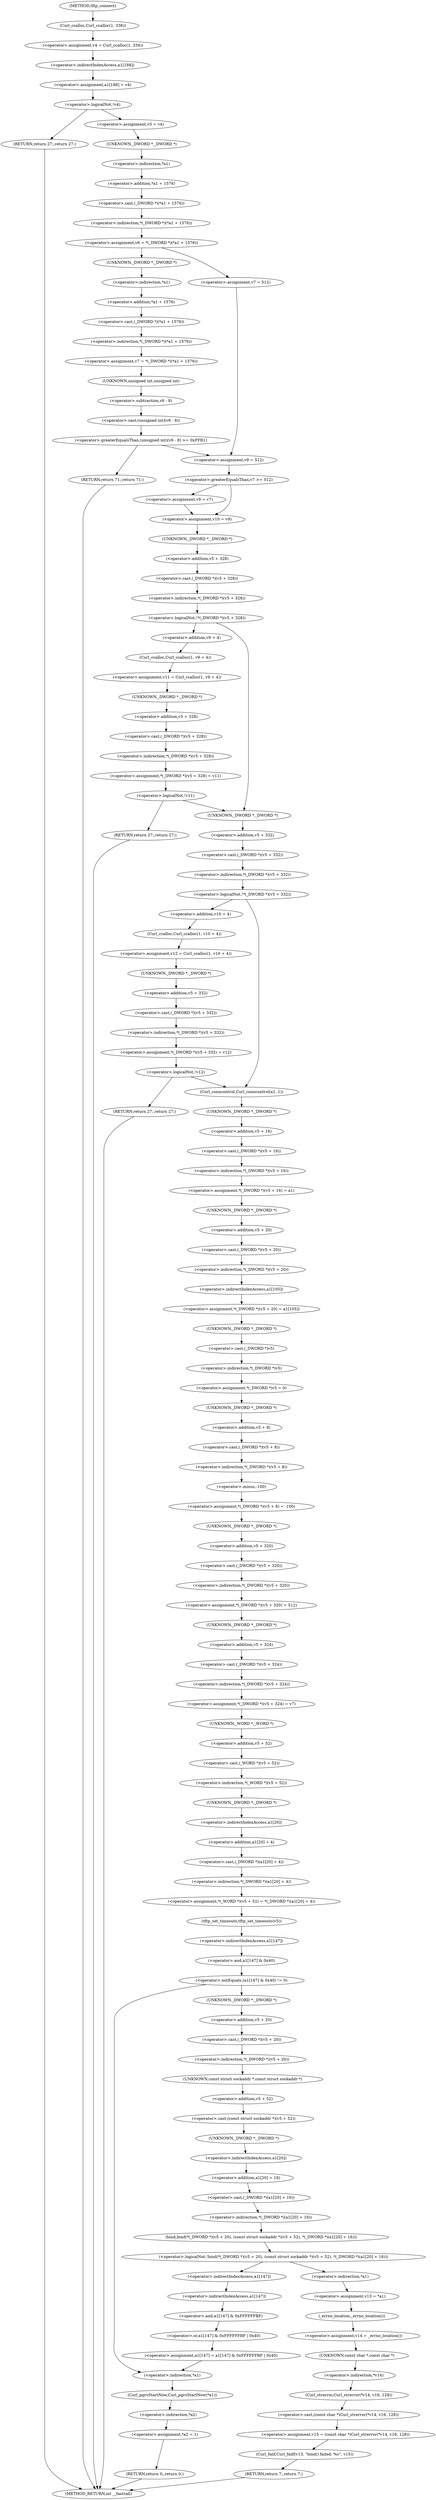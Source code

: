 digraph tftp_connect {  
"1000129" [label = "(<operator>.assignment,v4 = Curl_ccalloc(1, 336))" ]
"1000131" [label = "(Curl_ccalloc,Curl_ccalloc(1, 336))" ]
"1000134" [label = "(<operator>.assignment,a1[188] = v4)" ]
"1000135" [label = "(<operator>.indirectIndexAccess,a1[188])" ]
"1000140" [label = "(<operator>.logicalNot,!v4)" ]
"1000142" [label = "(RETURN,return 27;,return 27;)" ]
"1000144" [label = "(<operator>.assignment,v5 = v4)" ]
"1000147" [label = "(<operator>.assignment,v6 = *(_DWORD *)(*a1 + 1576))" ]
"1000149" [label = "(<operator>.indirection,*(_DWORD *)(*a1 + 1576))" ]
"1000150" [label = "(<operator>.cast,(_DWORD *)(*a1 + 1576))" ]
"1000151" [label = "(UNKNOWN,_DWORD *,_DWORD *)" ]
"1000152" [label = "(<operator>.addition,*a1 + 1576)" ]
"1000153" [label = "(<operator>.indirection,*a1)" ]
"1000159" [label = "(<operator>.assignment,v7 = *(_DWORD *)(*a1 + 1576))" ]
"1000161" [label = "(<operator>.indirection,*(_DWORD *)(*a1 + 1576))" ]
"1000162" [label = "(<operator>.cast,(_DWORD *)(*a1 + 1576))" ]
"1000163" [label = "(UNKNOWN,_DWORD *,_DWORD *)" ]
"1000164" [label = "(<operator>.addition,*a1 + 1576)" ]
"1000165" [label = "(<operator>.indirection,*a1)" ]
"1000169" [label = "(<operator>.greaterEqualsThan,(unsigned int)(v6 - 8) >= 0xFFB1)" ]
"1000170" [label = "(<operator>.cast,(unsigned int)(v6 - 8))" ]
"1000171" [label = "(UNKNOWN,unsigned int,unsigned int)" ]
"1000172" [label = "(<operator>.subtraction,v6 - 8)" ]
"1000176" [label = "(RETURN,return 71;,return 71;)" ]
"1000180" [label = "(<operator>.assignment,v7 = 512)" ]
"1000183" [label = "(<operator>.assignment,v9 = 512)" ]
"1000187" [label = "(<operator>.greaterEqualsThan,v7 >= 512)" ]
"1000190" [label = "(<operator>.assignment,v9 = v7)" ]
"1000193" [label = "(<operator>.assignment,v10 = v9)" ]
"1000197" [label = "(<operator>.logicalNot,!*(_DWORD *)(v5 + 328))" ]
"1000198" [label = "(<operator>.indirection,*(_DWORD *)(v5 + 328))" ]
"1000199" [label = "(<operator>.cast,(_DWORD *)(v5 + 328))" ]
"1000200" [label = "(UNKNOWN,_DWORD *,_DWORD *)" ]
"1000201" [label = "(<operator>.addition,v5 + 328)" ]
"1000205" [label = "(<operator>.assignment,v11 = Curl_ccalloc(1, v9 + 4))" ]
"1000207" [label = "(Curl_ccalloc,Curl_ccalloc(1, v9 + 4))" ]
"1000209" [label = "(<operator>.addition,v9 + 4)" ]
"1000212" [label = "(<operator>.assignment,*(_DWORD *)(v5 + 328) = v11)" ]
"1000213" [label = "(<operator>.indirection,*(_DWORD *)(v5 + 328))" ]
"1000214" [label = "(<operator>.cast,(_DWORD *)(v5 + 328))" ]
"1000215" [label = "(UNKNOWN,_DWORD *,_DWORD *)" ]
"1000216" [label = "(<operator>.addition,v5 + 328)" ]
"1000221" [label = "(<operator>.logicalNot,!v11)" ]
"1000223" [label = "(RETURN,return 27;,return 27;)" ]
"1000226" [label = "(<operator>.logicalNot,!*(_DWORD *)(v5 + 332))" ]
"1000227" [label = "(<operator>.indirection,*(_DWORD *)(v5 + 332))" ]
"1000228" [label = "(<operator>.cast,(_DWORD *)(v5 + 332))" ]
"1000229" [label = "(UNKNOWN,_DWORD *,_DWORD *)" ]
"1000230" [label = "(<operator>.addition,v5 + 332)" ]
"1000234" [label = "(<operator>.assignment,v12 = Curl_ccalloc(1, v10 + 4))" ]
"1000236" [label = "(Curl_ccalloc,Curl_ccalloc(1, v10 + 4))" ]
"1000238" [label = "(<operator>.addition,v10 + 4)" ]
"1000241" [label = "(<operator>.assignment,*(_DWORD *)(v5 + 332) = v12)" ]
"1000242" [label = "(<operator>.indirection,*(_DWORD *)(v5 + 332))" ]
"1000243" [label = "(<operator>.cast,(_DWORD *)(v5 + 332))" ]
"1000244" [label = "(UNKNOWN,_DWORD *,_DWORD *)" ]
"1000245" [label = "(<operator>.addition,v5 + 332)" ]
"1000250" [label = "(<operator>.logicalNot,!v12)" ]
"1000252" [label = "(RETURN,return 27;,return 27;)" ]
"1000254" [label = "(Curl_conncontrol,Curl_conncontrol(a1, 1))" ]
"1000257" [label = "(<operator>.assignment,*(_DWORD *)(v5 + 16) = a1)" ]
"1000258" [label = "(<operator>.indirection,*(_DWORD *)(v5 + 16))" ]
"1000259" [label = "(<operator>.cast,(_DWORD *)(v5 + 16))" ]
"1000260" [label = "(UNKNOWN,_DWORD *,_DWORD *)" ]
"1000261" [label = "(<operator>.addition,v5 + 16)" ]
"1000265" [label = "(<operator>.assignment,*(_DWORD *)(v5 + 20) = a1[105])" ]
"1000266" [label = "(<operator>.indirection,*(_DWORD *)(v5 + 20))" ]
"1000267" [label = "(<operator>.cast,(_DWORD *)(v5 + 20))" ]
"1000268" [label = "(UNKNOWN,_DWORD *,_DWORD *)" ]
"1000269" [label = "(<operator>.addition,v5 + 20)" ]
"1000272" [label = "(<operator>.indirectIndexAccess,a1[105])" ]
"1000275" [label = "(<operator>.assignment,*(_DWORD *)v5 = 0)" ]
"1000276" [label = "(<operator>.indirection,*(_DWORD *)v5)" ]
"1000277" [label = "(<operator>.cast,(_DWORD *)v5)" ]
"1000278" [label = "(UNKNOWN,_DWORD *,_DWORD *)" ]
"1000281" [label = "(<operator>.assignment,*(_DWORD *)(v5 + 8) = -100)" ]
"1000282" [label = "(<operator>.indirection,*(_DWORD *)(v5 + 8))" ]
"1000283" [label = "(<operator>.cast,(_DWORD *)(v5 + 8))" ]
"1000284" [label = "(UNKNOWN,_DWORD *,_DWORD *)" ]
"1000285" [label = "(<operator>.addition,v5 + 8)" ]
"1000288" [label = "(<operator>.minus,-100)" ]
"1000290" [label = "(<operator>.assignment,*(_DWORD *)(v5 + 320) = 512)" ]
"1000291" [label = "(<operator>.indirection,*(_DWORD *)(v5 + 320))" ]
"1000292" [label = "(<operator>.cast,(_DWORD *)(v5 + 320))" ]
"1000293" [label = "(UNKNOWN,_DWORD *,_DWORD *)" ]
"1000294" [label = "(<operator>.addition,v5 + 320)" ]
"1000298" [label = "(<operator>.assignment,*(_DWORD *)(v5 + 324) = v7)" ]
"1000299" [label = "(<operator>.indirection,*(_DWORD *)(v5 + 324))" ]
"1000300" [label = "(<operator>.cast,(_DWORD *)(v5 + 324))" ]
"1000301" [label = "(UNKNOWN,_DWORD *,_DWORD *)" ]
"1000302" [label = "(<operator>.addition,v5 + 324)" ]
"1000306" [label = "(<operator>.assignment,*(_WORD *)(v5 + 52) = *(_DWORD *)(a1[20] + 4))" ]
"1000307" [label = "(<operator>.indirection,*(_WORD *)(v5 + 52))" ]
"1000308" [label = "(<operator>.cast,(_WORD *)(v5 + 52))" ]
"1000309" [label = "(UNKNOWN,_WORD *,_WORD *)" ]
"1000310" [label = "(<operator>.addition,v5 + 52)" ]
"1000313" [label = "(<operator>.indirection,*(_DWORD *)(a1[20] + 4))" ]
"1000314" [label = "(<operator>.cast,(_DWORD *)(a1[20] + 4))" ]
"1000315" [label = "(UNKNOWN,_DWORD *,_DWORD *)" ]
"1000316" [label = "(<operator>.addition,a1[20] + 4)" ]
"1000317" [label = "(<operator>.indirectIndexAccess,a1[20])" ]
"1000321" [label = "(tftp_set_timeouts,tftp_set_timeouts(v5))" ]
"1000324" [label = "(<operator>.notEquals,(a1[147] & 0x40) != 0)" ]
"1000325" [label = "(<operator>.and,a1[147] & 0x40)" ]
"1000326" [label = "(<operator>.indirectIndexAccess,a1[147])" ]
"1000333" [label = "(Curl_pgrsStartNow,Curl_pgrsStartNow(*a1))" ]
"1000334" [label = "(<operator>.indirection,*a1)" ]
"1000336" [label = "(<operator>.assignment,*a2 = 1)" ]
"1000337" [label = "(<operator>.indirection,*a2)" ]
"1000340" [label = "(RETURN,return 0;,return 0;)" ]
"1000343" [label = "(<operator>.logicalNot,!bind(*(_DWORD *)(v5 + 20), (const struct sockaddr *)(v5 + 52), *(_DWORD *)(a1[20] + 16)))" ]
"1000344" [label = "(bind,bind(*(_DWORD *)(v5 + 20), (const struct sockaddr *)(v5 + 52), *(_DWORD *)(a1[20] + 16)))" ]
"1000345" [label = "(<operator>.indirection,*(_DWORD *)(v5 + 20))" ]
"1000346" [label = "(<operator>.cast,(_DWORD *)(v5 + 20))" ]
"1000347" [label = "(UNKNOWN,_DWORD *,_DWORD *)" ]
"1000348" [label = "(<operator>.addition,v5 + 20)" ]
"1000351" [label = "(<operator>.cast,(const struct sockaddr *)(v5 + 52))" ]
"1000352" [label = "(UNKNOWN,const struct sockaddr *,const struct sockaddr *)" ]
"1000353" [label = "(<operator>.addition,v5 + 52)" ]
"1000356" [label = "(<operator>.indirection,*(_DWORD *)(a1[20] + 16))" ]
"1000357" [label = "(<operator>.cast,(_DWORD *)(a1[20] + 16))" ]
"1000358" [label = "(UNKNOWN,_DWORD *,_DWORD *)" ]
"1000359" [label = "(<operator>.addition,a1[20] + 16)" ]
"1000360" [label = "(<operator>.indirectIndexAccess,a1[20])" ]
"1000365" [label = "(<operator>.assignment,a1[147] = a1[147] & 0xFFFFFFBF | 0x40)" ]
"1000366" [label = "(<operator>.indirectIndexAccess,a1[147])" ]
"1000369" [label = "(<operator>.or,a1[147] & 0xFFFFFFBF | 0x40)" ]
"1000370" [label = "(<operator>.and,a1[147] & 0xFFFFFFBF)" ]
"1000371" [label = "(<operator>.indirectIndexAccess,a1[147])" ]
"1000377" [label = "(<operator>.assignment,v13 = *a1)" ]
"1000379" [label = "(<operator>.indirection,*a1)" ]
"1000381" [label = "(<operator>.assignment,v14 = _errno_location())" ]
"1000383" [label = "(_errno_location,_errno_location())" ]
"1000384" [label = "(<operator>.assignment,v15 = (const char *)Curl_strerror(*v14, v16, 128))" ]
"1000386" [label = "(<operator>.cast,(const char *)Curl_strerror(*v14, v16, 128))" ]
"1000387" [label = "(UNKNOWN,const char *,const char *)" ]
"1000388" [label = "(Curl_strerror,Curl_strerror(*v14, v16, 128))" ]
"1000389" [label = "(<operator>.indirection,*v14)" ]
"1000393" [label = "(Curl_failf,Curl_failf(v13, \"bind() failed; %s\", v15))" ]
"1000397" [label = "(RETURN,return 7;,return 7;)" ]
"1000113" [label = "(METHOD,tftp_connect)" ]
"1000399" [label = "(METHOD_RETURN,int __fastcall)" ]
  "1000129" -> "1000135" 
  "1000131" -> "1000129" 
  "1000134" -> "1000140" 
  "1000135" -> "1000134" 
  "1000140" -> "1000142" 
  "1000140" -> "1000144" 
  "1000142" -> "1000399" 
  "1000144" -> "1000151" 
  "1000147" -> "1000163" 
  "1000147" -> "1000180" 
  "1000149" -> "1000147" 
  "1000150" -> "1000149" 
  "1000151" -> "1000153" 
  "1000152" -> "1000150" 
  "1000153" -> "1000152" 
  "1000159" -> "1000171" 
  "1000161" -> "1000159" 
  "1000162" -> "1000161" 
  "1000163" -> "1000165" 
  "1000164" -> "1000162" 
  "1000165" -> "1000164" 
  "1000169" -> "1000176" 
  "1000169" -> "1000183" 
  "1000170" -> "1000169" 
  "1000171" -> "1000172" 
  "1000172" -> "1000170" 
  "1000176" -> "1000399" 
  "1000180" -> "1000183" 
  "1000183" -> "1000187" 
  "1000187" -> "1000190" 
  "1000187" -> "1000193" 
  "1000190" -> "1000193" 
  "1000193" -> "1000200" 
  "1000197" -> "1000229" 
  "1000197" -> "1000209" 
  "1000198" -> "1000197" 
  "1000199" -> "1000198" 
  "1000200" -> "1000201" 
  "1000201" -> "1000199" 
  "1000205" -> "1000215" 
  "1000207" -> "1000205" 
  "1000209" -> "1000207" 
  "1000212" -> "1000221" 
  "1000213" -> "1000212" 
  "1000214" -> "1000213" 
  "1000215" -> "1000216" 
  "1000216" -> "1000214" 
  "1000221" -> "1000229" 
  "1000221" -> "1000223" 
  "1000223" -> "1000399" 
  "1000226" -> "1000238" 
  "1000226" -> "1000254" 
  "1000227" -> "1000226" 
  "1000228" -> "1000227" 
  "1000229" -> "1000230" 
  "1000230" -> "1000228" 
  "1000234" -> "1000244" 
  "1000236" -> "1000234" 
  "1000238" -> "1000236" 
  "1000241" -> "1000250" 
  "1000242" -> "1000241" 
  "1000243" -> "1000242" 
  "1000244" -> "1000245" 
  "1000245" -> "1000243" 
  "1000250" -> "1000252" 
  "1000250" -> "1000254" 
  "1000252" -> "1000399" 
  "1000254" -> "1000260" 
  "1000257" -> "1000268" 
  "1000258" -> "1000257" 
  "1000259" -> "1000258" 
  "1000260" -> "1000261" 
  "1000261" -> "1000259" 
  "1000265" -> "1000278" 
  "1000266" -> "1000272" 
  "1000267" -> "1000266" 
  "1000268" -> "1000269" 
  "1000269" -> "1000267" 
  "1000272" -> "1000265" 
  "1000275" -> "1000284" 
  "1000276" -> "1000275" 
  "1000277" -> "1000276" 
  "1000278" -> "1000277" 
  "1000281" -> "1000293" 
  "1000282" -> "1000288" 
  "1000283" -> "1000282" 
  "1000284" -> "1000285" 
  "1000285" -> "1000283" 
  "1000288" -> "1000281" 
  "1000290" -> "1000301" 
  "1000291" -> "1000290" 
  "1000292" -> "1000291" 
  "1000293" -> "1000294" 
  "1000294" -> "1000292" 
  "1000298" -> "1000309" 
  "1000299" -> "1000298" 
  "1000300" -> "1000299" 
  "1000301" -> "1000302" 
  "1000302" -> "1000300" 
  "1000306" -> "1000321" 
  "1000307" -> "1000315" 
  "1000308" -> "1000307" 
  "1000309" -> "1000310" 
  "1000310" -> "1000308" 
  "1000313" -> "1000306" 
  "1000314" -> "1000313" 
  "1000315" -> "1000317" 
  "1000316" -> "1000314" 
  "1000317" -> "1000316" 
  "1000321" -> "1000326" 
  "1000324" -> "1000347" 
  "1000324" -> "1000334" 
  "1000325" -> "1000324" 
  "1000326" -> "1000325" 
  "1000333" -> "1000337" 
  "1000334" -> "1000333" 
  "1000336" -> "1000340" 
  "1000337" -> "1000336" 
  "1000340" -> "1000399" 
  "1000343" -> "1000366" 
  "1000343" -> "1000379" 
  "1000344" -> "1000343" 
  "1000345" -> "1000352" 
  "1000346" -> "1000345" 
  "1000347" -> "1000348" 
  "1000348" -> "1000346" 
  "1000351" -> "1000358" 
  "1000352" -> "1000353" 
  "1000353" -> "1000351" 
  "1000356" -> "1000344" 
  "1000357" -> "1000356" 
  "1000358" -> "1000360" 
  "1000359" -> "1000357" 
  "1000360" -> "1000359" 
  "1000365" -> "1000334" 
  "1000366" -> "1000371" 
  "1000369" -> "1000365" 
  "1000370" -> "1000369" 
  "1000371" -> "1000370" 
  "1000377" -> "1000383" 
  "1000379" -> "1000377" 
  "1000381" -> "1000387" 
  "1000383" -> "1000381" 
  "1000384" -> "1000393" 
  "1000386" -> "1000384" 
  "1000387" -> "1000389" 
  "1000388" -> "1000386" 
  "1000389" -> "1000388" 
  "1000393" -> "1000397" 
  "1000397" -> "1000399" 
  "1000113" -> "1000131" 
}
